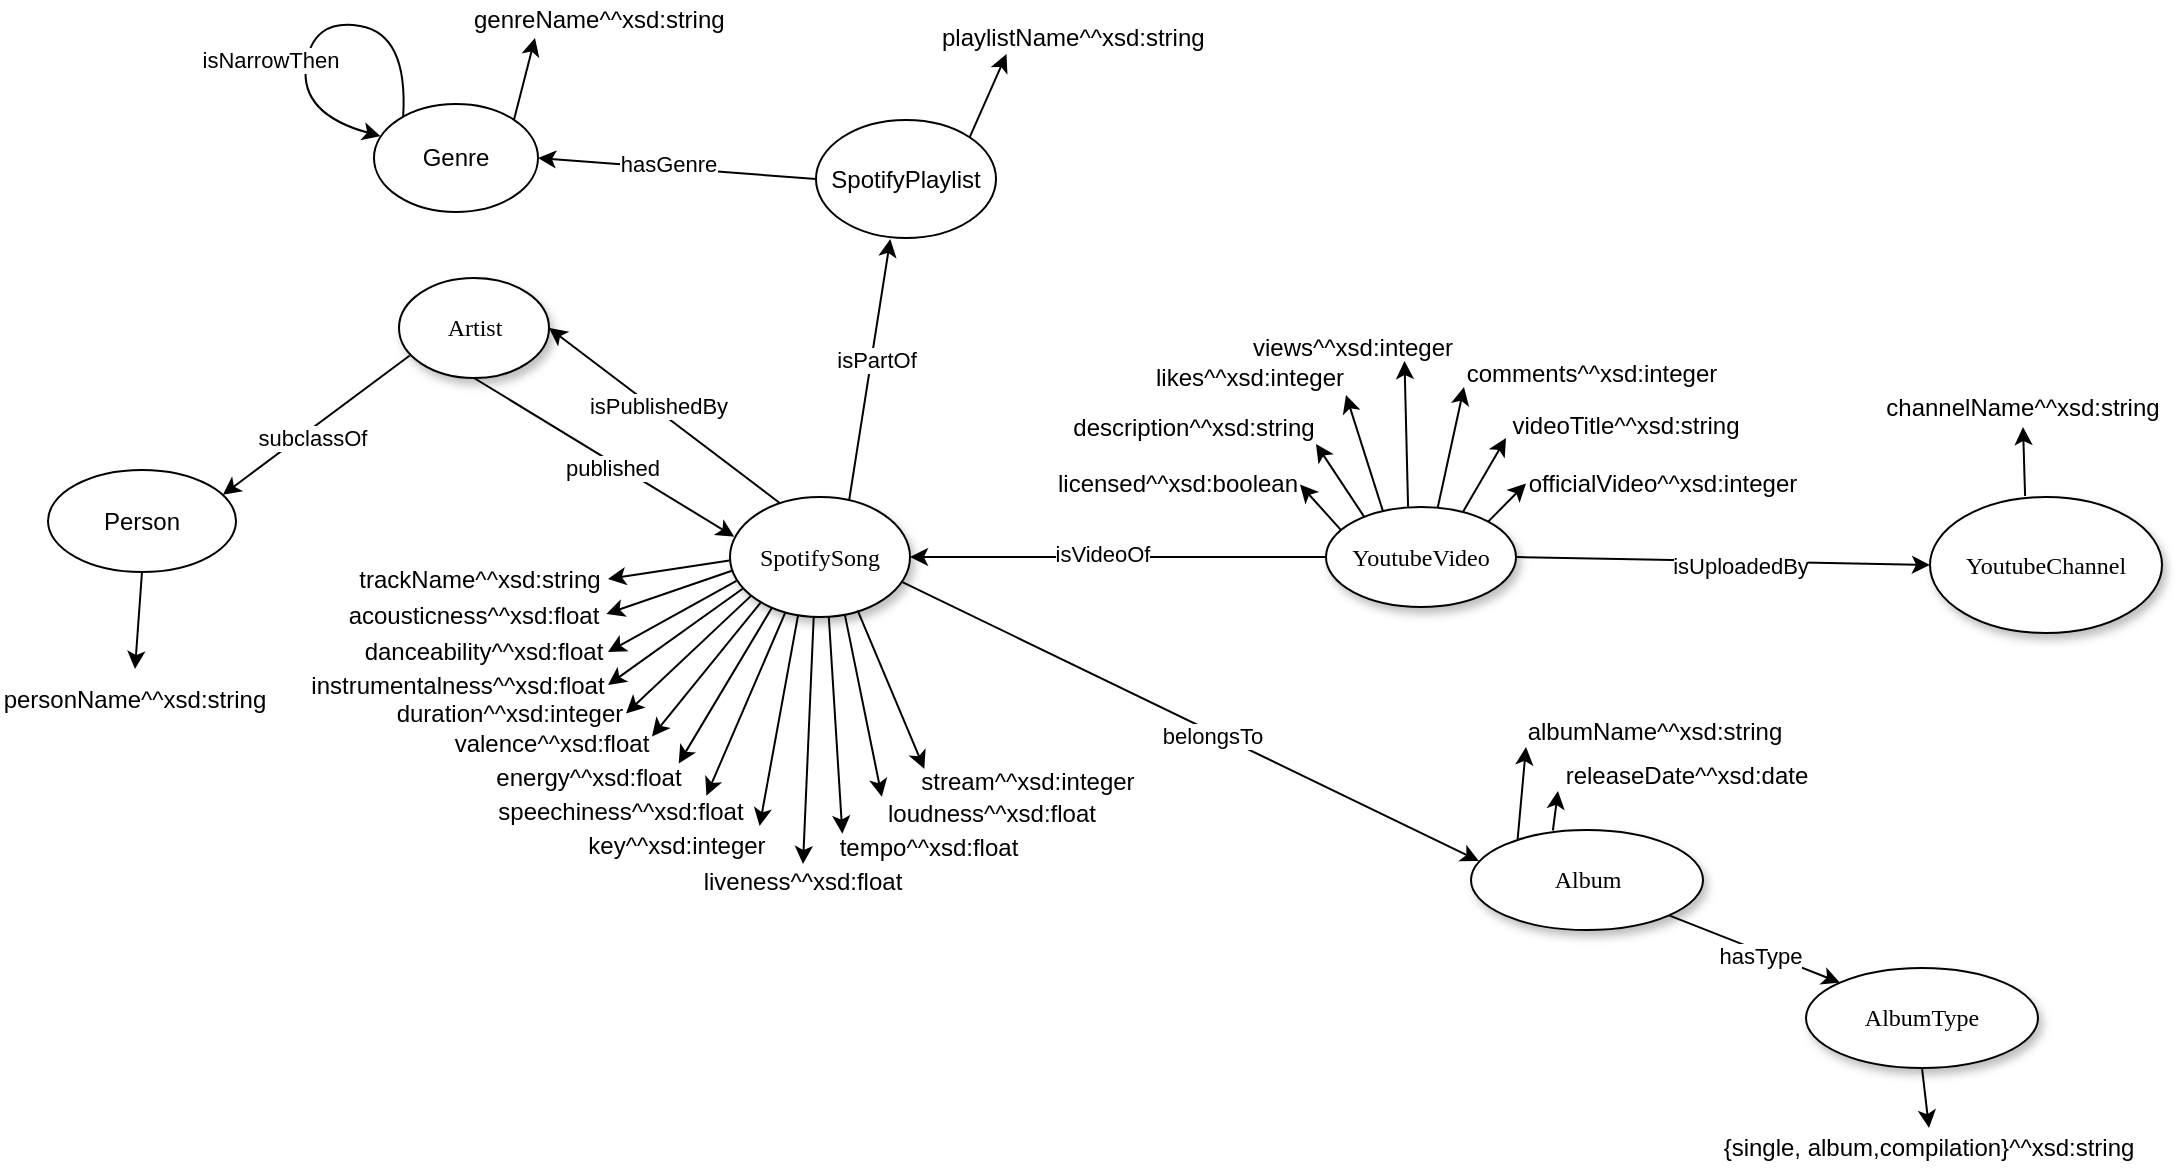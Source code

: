 <mxfile version="22.1.0" type="device">
  <diagram name="Page-1" id="42789a77-a242-8287-6e28-9cd8cfd52e62">
    <mxGraphModel dx="2150" dy="883" grid="0" gridSize="10" guides="1" tooltips="1" connect="1" arrows="1" fold="1" page="1" pageScale="1" pageWidth="1100" pageHeight="850" background="none" math="0" shadow="0">
      <root>
        <mxCell id="0" />
        <mxCell id="1" parent="0" />
        <mxCell id="1ea317790d2ca983-1" value="SpotifySong" style="ellipse;whiteSpace=wrap;html=1;rounded=0;shadow=1;comic=0;labelBackgroundColor=none;strokeWidth=1;fontFamily=Verdana;fontSize=12;align=center;" parent="1" vertex="1">
          <mxGeometry x="370" y="368.5" width="90" height="60" as="geometry" />
        </mxCell>
        <mxCell id="1ea317790d2ca983-2" value="&lt;span&gt;Album&lt;br&gt;&lt;/span&gt;" style="ellipse;whiteSpace=wrap;html=1;rounded=0;shadow=1;comic=0;labelBackgroundColor=none;strokeWidth=1;fontFamily=Verdana;fontSize=12;align=center;" parent="1" vertex="1">
          <mxGeometry x="740.5" y="535" width="116" height="50" as="geometry" />
        </mxCell>
        <mxCell id="1ea317790d2ca983-3" value="&lt;span&gt;Artist&lt;/span&gt;" style="ellipse;whiteSpace=wrap;html=1;rounded=0;shadow=1;comic=0;labelBackgroundColor=none;strokeWidth=1;fontFamily=Verdana;fontSize=12;align=center;" parent="1" vertex="1">
          <mxGeometry x="204.5" y="259" width="75" height="50" as="geometry" />
        </mxCell>
        <mxCell id="1ea317790d2ca983-9" value="YoutubeVideo" style="ellipse;whiteSpace=wrap;html=1;rounded=0;shadow=1;comic=0;labelBackgroundColor=none;strokeWidth=1;fontFamily=Verdana;fontSize=12;align=center;" parent="1" vertex="1">
          <mxGeometry x="668" y="373.5" width="95" height="50" as="geometry" />
        </mxCell>
        <mxCell id="1ea317790d2ca983-10" value="YoutubeChannel" style="ellipse;whiteSpace=wrap;html=1;rounded=0;shadow=1;comic=0;labelBackgroundColor=none;strokeWidth=1;fontFamily=Verdana;fontSize=12;align=center;" parent="1" vertex="1">
          <mxGeometry x="970" y="368.5" width="116" height="68" as="geometry" />
        </mxCell>
        <mxCell id="-lhkFG2HZT-Equ-z4yoy-32" value="channelName^^xsd:string" style="text;html=1;strokeColor=none;fillColor=none;align=center;verticalAlign=middle;whiteSpace=wrap;rounded=0;" parent="1" vertex="1">
          <mxGeometry x="943" y="313.5" width="147" height="20" as="geometry" />
        </mxCell>
        <mxCell id="S50ukumy_6wNUcAdJBcb-45" style="rounded=0;orthogonalLoop=1;jettySize=auto;html=1;exitX=1;exitY=0;exitDx=0;exitDy=0;entryX=0.25;entryY=1;entryDx=0;entryDy=0;" parent="1" source="fviccIfsdbxI5g3kTzcu-1" target="fviccIfsdbxI5g3kTzcu-7" edge="1">
          <mxGeometry relative="1" as="geometry" />
        </mxCell>
        <mxCell id="fviccIfsdbxI5g3kTzcu-1" value="Genre" style="ellipse;whiteSpace=wrap;html=1;" parent="1" vertex="1">
          <mxGeometry x="192" y="172" width="82" height="54" as="geometry" />
        </mxCell>
        <mxCell id="fviccIfsdbxI5g3kTzcu-4" value="Person" style="ellipse;whiteSpace=wrap;html=1;" parent="1" vertex="1">
          <mxGeometry x="29" y="355" width="94" height="51" as="geometry" />
        </mxCell>
        <mxCell id="fviccIfsdbxI5g3kTzcu-5" value="" style="endArrow=classic;html=1;rounded=0;exitX=0.072;exitY=0.775;exitDx=0;exitDy=0;entryX=0.93;entryY=0.243;entryDx=0;entryDy=0;entryPerimeter=0;exitPerimeter=0;" parent="1" source="1ea317790d2ca983-3" target="fviccIfsdbxI5g3kTzcu-4" edge="1">
          <mxGeometry width="50" height="50" relative="1" as="geometry">
            <mxPoint x="196.162" y="281.704" as="sourcePoint" />
            <mxPoint x="578" y="424.5" as="targetPoint" />
          </mxGeometry>
        </mxCell>
        <mxCell id="fviccIfsdbxI5g3kTzcu-6" value="subclassOf" style="edgeLabel;html=1;align=center;verticalAlign=middle;resizable=0;points=[];" parent="fviccIfsdbxI5g3kTzcu-5" vertex="1" connectable="0">
          <mxGeometry x="0.1" y="3" relative="1" as="geometry">
            <mxPoint as="offset" />
          </mxGeometry>
        </mxCell>
        <mxCell id="fviccIfsdbxI5g3kTzcu-7" value="genreName^^xsd:string" style="text;html=1;strokeColor=none;fillColor=none;align=left;verticalAlign=middle;whiteSpace=wrap;rounded=0;" parent="1" vertex="1">
          <mxGeometry x="240" y="120" width="130" height="19" as="geometry" />
        </mxCell>
        <mxCell id="fviccIfsdbxI5g3kTzcu-9" value="personName^^xsd:string" style="text;html=1;strokeColor=none;fillColor=none;align=center;verticalAlign=middle;whiteSpace=wrap;rounded=0;" parent="1" vertex="1">
          <mxGeometry x="5" y="454.5" width="135" height="30" as="geometry" />
        </mxCell>
        <mxCell id="S50ukumy_6wNUcAdJBcb-42" style="rounded=0;orthogonalLoop=1;jettySize=auto;html=1;exitX=1;exitY=0;exitDx=0;exitDy=0;entryX=0.25;entryY=1;entryDx=0;entryDy=0;" parent="1" source="fviccIfsdbxI5g3kTzcu-11" target="S50ukumy_6wNUcAdJBcb-41" edge="1">
          <mxGeometry relative="1" as="geometry" />
        </mxCell>
        <mxCell id="fviccIfsdbxI5g3kTzcu-11" value="SpotifyPlaylist" style="ellipse;whiteSpace=wrap;html=1;" parent="1" vertex="1">
          <mxGeometry x="413" y="180" width="90" height="59" as="geometry" />
        </mxCell>
        <mxCell id="fviccIfsdbxI5g3kTzcu-14" value="" style="endArrow=classic;html=1;rounded=0;exitX=0.662;exitY=0.026;exitDx=0;exitDy=0;exitPerimeter=0;entryX=0.413;entryY=1.009;entryDx=0;entryDy=0;entryPerimeter=0;" parent="1" source="1ea317790d2ca983-1" target="fviccIfsdbxI5g3kTzcu-11" edge="1">
          <mxGeometry width="50" height="50" relative="1" as="geometry">
            <mxPoint x="524" y="384" as="sourcePoint" />
            <mxPoint x="574" y="334" as="targetPoint" />
          </mxGeometry>
        </mxCell>
        <mxCell id="fviccIfsdbxI5g3kTzcu-15" value="isPartOf" style="edgeLabel;html=1;align=center;verticalAlign=middle;resizable=0;points=[];" parent="fviccIfsdbxI5g3kTzcu-14" vertex="1" connectable="0">
          <mxGeometry x="0.076" y="-2" relative="1" as="geometry">
            <mxPoint as="offset" />
          </mxGeometry>
        </mxCell>
        <mxCell id="fviccIfsdbxI5g3kTzcu-20" value="" style="curved=1;endArrow=classic;html=1;rounded=0;exitX=0.178;exitY=0.113;exitDx=0;exitDy=0;exitPerimeter=0;entryX=0.04;entryY=0.298;entryDx=0;entryDy=0;entryPerimeter=0;" parent="1" source="fviccIfsdbxI5g3kTzcu-1" target="fviccIfsdbxI5g3kTzcu-1" edge="1">
          <mxGeometry width="50" height="50" relative="1" as="geometry">
            <mxPoint x="226.996" y="174.812" as="sourcePoint" />
            <mxPoint x="192.31" y="203" as="targetPoint" />
            <Array as="points">
              <mxPoint x="209" y="137" />
              <mxPoint x="161" y="129" />
              <mxPoint x="155" y="177" />
            </Array>
          </mxGeometry>
        </mxCell>
        <mxCell id="fviccIfsdbxI5g3kTzcu-21" value="isNarrowThen" style="edgeLabel;html=1;align=center;verticalAlign=middle;resizable=0;points=[];" parent="fviccIfsdbxI5g3kTzcu-20" vertex="1" connectable="0">
          <mxGeometry x="-0.577" y="5" relative="1" as="geometry">
            <mxPoint x="-64" y="10" as="offset" />
          </mxGeometry>
        </mxCell>
        <mxCell id="S50ukumy_6wNUcAdJBcb-2" value="" style="endArrow=classic;html=1;rounded=0;entryX=0.5;entryY=1;entryDx=0;entryDy=0;exitX=0.41;exitY=-0.007;exitDx=0;exitDy=0;exitPerimeter=0;" parent="1" source="1ea317790d2ca983-10" target="-lhkFG2HZT-Equ-z4yoy-32" edge="1">
          <mxGeometry width="50" height="50" relative="1" as="geometry">
            <mxPoint x="893" y="421" as="sourcePoint" />
            <mxPoint x="943" y="371" as="targetPoint" />
          </mxGeometry>
        </mxCell>
        <mxCell id="S50ukumy_6wNUcAdJBcb-4" value="comments^^xsd:integer" style="text;html=1;strokeColor=none;fillColor=none;align=center;verticalAlign=middle;whiteSpace=wrap;rounded=0;" parent="1" vertex="1">
          <mxGeometry x="737" y="300.5" width="128" height="13" as="geometry" />
        </mxCell>
        <mxCell id="S50ukumy_6wNUcAdJBcb-5" value="description^^xsd:string" style="text;html=1;strokeColor=none;fillColor=none;align=center;verticalAlign=middle;whiteSpace=wrap;rounded=0;" parent="1" vertex="1">
          <mxGeometry x="541" y="326" width="122" height="16" as="geometry" />
        </mxCell>
        <mxCell id="S50ukumy_6wNUcAdJBcb-6" value="licensed^^xsd:boolean" style="text;html=1;strokeColor=none;fillColor=none;align=center;verticalAlign=middle;whiteSpace=wrap;rounded=0;" parent="1" vertex="1">
          <mxGeometry x="533" y="355" width="122" height="14.5" as="geometry" />
        </mxCell>
        <mxCell id="S50ukumy_6wNUcAdJBcb-7" value="likes^^xsd:integer" style="text;html=1;strokeColor=none;fillColor=none;align=center;verticalAlign=middle;whiteSpace=wrap;rounded=0;" parent="1" vertex="1">
          <mxGeometry x="582" y="300.5" width="96" height="17" as="geometry" />
        </mxCell>
        <mxCell id="S50ukumy_6wNUcAdJBcb-17" value="" style="rounded=0;orthogonalLoop=1;jettySize=auto;html=1;entryX=0;entryY=1;entryDx=0;entryDy=0;exitX=0.722;exitY=0.045;exitDx=0;exitDy=0;exitPerimeter=0;" parent="1" source="1ea317790d2ca983-9" target="S50ukumy_6wNUcAdJBcb-10" edge="1">
          <mxGeometry relative="1" as="geometry" />
        </mxCell>
        <mxCell id="S50ukumy_6wNUcAdJBcb-8" value="officialVideo^^xsd:integer" style="text;html=1;strokeColor=none;fillColor=none;align=center;verticalAlign=middle;whiteSpace=wrap;rounded=0;" parent="1" vertex="1">
          <mxGeometry x="768" y="354" width="137" height="15.5" as="geometry" />
        </mxCell>
        <mxCell id="S50ukumy_6wNUcAdJBcb-9" value="views^^xsd:integer" style="text;html=1;strokeColor=none;fillColor=none;align=center;verticalAlign=middle;whiteSpace=wrap;rounded=0;" parent="1" vertex="1">
          <mxGeometry x="630" y="287.5" width="103" height="13" as="geometry" />
        </mxCell>
        <mxCell id="S50ukumy_6wNUcAdJBcb-10" value="videoTitle^^xsd:string" style="text;html=1;strokeColor=none;fillColor=none;align=center;verticalAlign=middle;whiteSpace=wrap;rounded=0;" parent="1" vertex="1">
          <mxGeometry x="758" y="326" width="120" height="13" as="geometry" />
        </mxCell>
        <mxCell id="S50ukumy_6wNUcAdJBcb-11" value="" style="endArrow=classic;html=1;rounded=0;exitX=0.078;exitY=0.229;exitDx=0;exitDy=0;exitPerimeter=0;entryX=1;entryY=0.5;entryDx=0;entryDy=0;" parent="1" source="1ea317790d2ca983-9" target="S50ukumy_6wNUcAdJBcb-6" edge="1">
          <mxGeometry width="50" height="50" relative="1" as="geometry">
            <mxPoint x="604" y="503" as="sourcePoint" />
            <mxPoint x="628" y="379" as="targetPoint" />
          </mxGeometry>
        </mxCell>
        <mxCell id="S50ukumy_6wNUcAdJBcb-12" value="" style="endArrow=classic;html=1;rounded=0;exitX=0.202;exitY=0.101;exitDx=0;exitDy=0;entryX=1;entryY=1;entryDx=0;entryDy=0;exitPerimeter=0;" parent="1" source="1ea317790d2ca983-9" target="S50ukumy_6wNUcAdJBcb-5" edge="1">
          <mxGeometry width="50" height="50" relative="1" as="geometry">
            <mxPoint x="684" y="394" as="sourcePoint" />
            <mxPoint x="678" y="335" as="targetPoint" />
          </mxGeometry>
        </mxCell>
        <mxCell id="S50ukumy_6wNUcAdJBcb-13" value="" style="endArrow=classic;html=1;rounded=0;exitX=0.299;exitY=0.037;exitDx=0;exitDy=0;entryX=1;entryY=1;entryDx=0;entryDy=0;exitPerimeter=0;" parent="1" source="1ea317790d2ca983-9" target="S50ukumy_6wNUcAdJBcb-7" edge="1">
          <mxGeometry width="50" height="50" relative="1" as="geometry">
            <mxPoint x="699" y="384" as="sourcePoint" />
            <mxPoint x="674" y="354" as="targetPoint" />
          </mxGeometry>
        </mxCell>
        <mxCell id="S50ukumy_6wNUcAdJBcb-14" value="" style="endArrow=classic;html=1;rounded=0;entryX=0.75;entryY=1;entryDx=0;entryDy=0;exitX=0.432;exitY=-0.002;exitDx=0;exitDy=0;exitPerimeter=0;" parent="1" source="1ea317790d2ca983-9" target="S50ukumy_6wNUcAdJBcb-9" edge="1">
          <mxGeometry width="50" height="50" relative="1" as="geometry">
            <mxPoint x="704" y="372" as="sourcePoint" />
            <mxPoint x="673.5" y="306" as="targetPoint" />
          </mxGeometry>
        </mxCell>
        <mxCell id="S50ukumy_6wNUcAdJBcb-16" value="" style="endArrow=classic;html=1;rounded=0;entryX=0;entryY=0.5;entryDx=0;entryDy=0;exitX=1;exitY=0;exitDx=0;exitDy=0;" parent="1" source="1ea317790d2ca983-9" target="S50ukumy_6wNUcAdJBcb-8" edge="1">
          <mxGeometry width="50" height="50" relative="1" as="geometry">
            <mxPoint x="711" y="386" as="sourcePoint" />
            <mxPoint x="698" y="315" as="targetPoint" />
          </mxGeometry>
        </mxCell>
        <mxCell id="S50ukumy_6wNUcAdJBcb-18" value="" style="endArrow=classic;html=1;rounded=0;entryX=0;entryY=1;entryDx=0;entryDy=0;exitX=0.588;exitY=0.007;exitDx=0;exitDy=0;exitPerimeter=0;" parent="1" source="1ea317790d2ca983-9" target="S50ukumy_6wNUcAdJBcb-4" edge="1">
          <mxGeometry width="50" height="50" relative="1" as="geometry">
            <mxPoint x="724" y="373" as="sourcePoint" />
            <mxPoint x="698" y="315" as="targetPoint" />
          </mxGeometry>
        </mxCell>
        <mxCell id="S50ukumy_6wNUcAdJBcb-19" value="" style="endArrow=classic;html=1;rounded=0;exitX=1;exitY=0.5;exitDx=0;exitDy=0;entryX=0;entryY=0.5;entryDx=0;entryDy=0;" parent="1" source="1ea317790d2ca983-9" target="1ea317790d2ca983-10" edge="1">
          <mxGeometry width="50" height="50" relative="1" as="geometry">
            <mxPoint x="449" y="384" as="sourcePoint" />
            <mxPoint x="791" y="425" as="targetPoint" />
          </mxGeometry>
        </mxCell>
        <mxCell id="S50ukumy_6wNUcAdJBcb-20" value="isUploadedBy" style="edgeLabel;html=1;align=center;verticalAlign=middle;resizable=0;points=[];" parent="S50ukumy_6wNUcAdJBcb-19" vertex="1" connectable="0">
          <mxGeometry x="0.076" y="-2" relative="1" as="geometry">
            <mxPoint as="offset" />
          </mxGeometry>
        </mxCell>
        <mxCell id="S50ukumy_6wNUcAdJBcb-21" value="" style="endArrow=classic;html=1;rounded=0;exitX=0;exitY=0.5;exitDx=0;exitDy=0;entryX=1;entryY=0.5;entryDx=0;entryDy=0;" parent="1" source="1ea317790d2ca983-9" target="1ea317790d2ca983-1" edge="1">
          <mxGeometry width="50" height="50" relative="1" as="geometry">
            <mxPoint x="773" y="409" as="sourcePoint" />
            <mxPoint x="612" y="407" as="targetPoint" />
          </mxGeometry>
        </mxCell>
        <mxCell id="S50ukumy_6wNUcAdJBcb-22" value="isVideoOf" style="edgeLabel;html=1;align=center;verticalAlign=middle;resizable=0;points=[];" parent="S50ukumy_6wNUcAdJBcb-21" vertex="1" connectable="0">
          <mxGeometry x="0.076" y="-2" relative="1" as="geometry">
            <mxPoint as="offset" />
          </mxGeometry>
        </mxCell>
        <mxCell id="S50ukumy_6wNUcAdJBcb-23" value="" style="endArrow=classic;html=1;rounded=0;exitX=0.958;exitY=0.709;exitDx=0;exitDy=0;entryX=0.034;entryY=0.31;entryDx=0;entryDy=0;exitPerimeter=0;entryPerimeter=0;" parent="1" source="1ea317790d2ca983-1" target="1ea317790d2ca983-2" edge="1">
          <mxGeometry width="50" height="50" relative="1" as="geometry">
            <mxPoint x="678" y="409" as="sourcePoint" />
            <mxPoint x="470" y="409" as="targetPoint" />
          </mxGeometry>
        </mxCell>
        <mxCell id="S50ukumy_6wNUcAdJBcb-24" value="belongsTo" style="edgeLabel;html=1;align=center;verticalAlign=middle;resizable=0;points=[];" parent="S50ukumy_6wNUcAdJBcb-23" vertex="1" connectable="0">
          <mxGeometry x="0.076" y="-2" relative="1" as="geometry">
            <mxPoint as="offset" />
          </mxGeometry>
        </mxCell>
        <mxCell id="S50ukumy_6wNUcAdJBcb-25" value="albumName^^xsd:string" style="text;html=1;strokeColor=none;fillColor=none;align=center;verticalAlign=middle;whiteSpace=wrap;rounded=0;" parent="1" vertex="1">
          <mxGeometry x="768" y="471" width="129" height="30" as="geometry" />
        </mxCell>
        <mxCell id="S50ukumy_6wNUcAdJBcb-26" value="releaseDate^^xsd:date" style="text;html=1;strokeColor=none;fillColor=none;align=center;verticalAlign=middle;whiteSpace=wrap;rounded=0;" parent="1" vertex="1">
          <mxGeometry x="784" y="493" width="129" height="30" as="geometry" />
        </mxCell>
        <mxCell id="S50ukumy_6wNUcAdJBcb-27" value="" style="endArrow=classic;html=1;rounded=0;entryX=0;entryY=0.75;entryDx=0;entryDy=0;exitX=0.201;exitY=0.091;exitDx=0;exitDy=0;exitPerimeter=0;" parent="1" source="1ea317790d2ca983-2" target="S50ukumy_6wNUcAdJBcb-25" edge="1">
          <mxGeometry width="50" height="50" relative="1" as="geometry">
            <mxPoint x="759" y="391" as="sourcePoint" />
            <mxPoint x="776" y="369" as="targetPoint" />
            <Array as="points" />
          </mxGeometry>
        </mxCell>
        <mxCell id="S50ukumy_6wNUcAdJBcb-28" value="" style="endArrow=classic;html=1;rounded=0;exitX=0.353;exitY=0.005;exitDx=0;exitDy=0;exitPerimeter=0;entryX=0;entryY=0.75;entryDx=0;entryDy=0;" parent="1" source="1ea317790d2ca983-2" target="S50ukumy_6wNUcAdJBcb-26" edge="1">
          <mxGeometry width="50" height="50" relative="1" as="geometry">
            <mxPoint x="767" y="552" as="sourcePoint" />
            <mxPoint x="783" y="517" as="targetPoint" />
          </mxGeometry>
        </mxCell>
        <mxCell id="S50ukumy_6wNUcAdJBcb-29" value="&lt;span&gt;AlbumType&lt;br&gt;&lt;/span&gt;" style="ellipse;whiteSpace=wrap;html=1;rounded=0;shadow=1;comic=0;labelBackgroundColor=none;strokeWidth=1;fontFamily=Verdana;fontSize=12;align=center;" parent="1" vertex="1">
          <mxGeometry x="908" y="604" width="116" height="50" as="geometry" />
        </mxCell>
        <mxCell id="S50ukumy_6wNUcAdJBcb-31" value="" style="endArrow=classic;html=1;rounded=0;exitX=1;exitY=1;exitDx=0;exitDy=0;entryX=0;entryY=0;entryDx=0;entryDy=0;" parent="1" source="1ea317790d2ca983-2" target="S50ukumy_6wNUcAdJBcb-29" edge="1">
          <mxGeometry width="50" height="50" relative="1" as="geometry">
            <mxPoint x="469" y="421" as="sourcePoint" />
            <mxPoint x="751" y="570" as="targetPoint" />
          </mxGeometry>
        </mxCell>
        <mxCell id="S50ukumy_6wNUcAdJBcb-32" value="hasType" style="edgeLabel;html=1;align=center;verticalAlign=middle;resizable=0;points=[];" parent="S50ukumy_6wNUcAdJBcb-31" vertex="1" connectable="0">
          <mxGeometry x="0.076" y="-2" relative="1" as="geometry">
            <mxPoint as="offset" />
          </mxGeometry>
        </mxCell>
        <mxCell id="S50ukumy_6wNUcAdJBcb-33" value="{single, album,compilation}^^xsd:string" style="text;html=1;strokeColor=none;fillColor=none;align=center;verticalAlign=middle;whiteSpace=wrap;rounded=0;" parent="1" vertex="1">
          <mxGeometry x="860" y="684" width="219" height="20" as="geometry" />
        </mxCell>
        <mxCell id="S50ukumy_6wNUcAdJBcb-34" value="" style="endArrow=classic;html=1;rounded=0;entryX=0.5;entryY=0;entryDx=0;entryDy=0;exitX=0.5;exitY=1;exitDx=0;exitDy=0;" parent="1" source="S50ukumy_6wNUcAdJBcb-29" target="S50ukumy_6wNUcAdJBcb-33" edge="1">
          <mxGeometry width="50" height="50" relative="1" as="geometry">
            <mxPoint x="767" y="552" as="sourcePoint" />
            <mxPoint x="766" y="511" as="targetPoint" />
          </mxGeometry>
        </mxCell>
        <mxCell id="S50ukumy_6wNUcAdJBcb-35" value="" style="endArrow=classic;html=1;rounded=0;exitX=0.5;exitY=1;exitDx=0;exitDy=0;entryX=0.5;entryY=0;entryDx=0;entryDy=0;" parent="1" source="fviccIfsdbxI5g3kTzcu-4" target="fviccIfsdbxI5g3kTzcu-9" edge="1">
          <mxGeometry width="50" height="50" relative="1" as="geometry">
            <mxPoint x="281" y="325" as="sourcePoint" />
            <mxPoint x="249" y="270" as="targetPoint" />
          </mxGeometry>
        </mxCell>
        <mxCell id="S50ukumy_6wNUcAdJBcb-37" value="" style="endArrow=classic;html=1;rounded=0;entryX=1;entryY=0.5;entryDx=0;entryDy=0;exitX=0.276;exitY=0.05;exitDx=0;exitDy=0;exitPerimeter=0;" parent="1" source="1ea317790d2ca983-1" target="1ea317790d2ca983-3" edge="1">
          <mxGeometry width="50" height="50" relative="1" as="geometry">
            <mxPoint x="387" y="371" as="sourcePoint" />
            <mxPoint x="365" y="221" as="targetPoint" />
          </mxGeometry>
        </mxCell>
        <mxCell id="S50ukumy_6wNUcAdJBcb-38" value="isPublishedBy" style="edgeLabel;html=1;align=center;verticalAlign=middle;resizable=0;points=[];" parent="S50ukumy_6wNUcAdJBcb-37" vertex="1" connectable="0">
          <mxGeometry x="0.076" y="-2" relative="1" as="geometry">
            <mxPoint as="offset" />
          </mxGeometry>
        </mxCell>
        <mxCell id="S50ukumy_6wNUcAdJBcb-39" value="" style="endArrow=classic;html=1;rounded=0;exitX=0.5;exitY=1;exitDx=0;exitDy=0;entryX=0.024;entryY=0.331;entryDx=0;entryDy=0;entryPerimeter=0;" parent="1" source="1ea317790d2ca983-3" target="1ea317790d2ca983-1" edge="1">
          <mxGeometry width="50" height="50" relative="1" as="geometry">
            <mxPoint x="350" y="416" as="sourcePoint" />
            <mxPoint x="219" y="331" as="targetPoint" />
          </mxGeometry>
        </mxCell>
        <mxCell id="S50ukumy_6wNUcAdJBcb-40" value="published" style="edgeLabel;html=1;align=center;verticalAlign=middle;resizable=0;points=[];" parent="S50ukumy_6wNUcAdJBcb-39" vertex="1" connectable="0">
          <mxGeometry x="0.076" y="-2" relative="1" as="geometry">
            <mxPoint as="offset" />
          </mxGeometry>
        </mxCell>
        <mxCell id="S50ukumy_6wNUcAdJBcb-41" value="playlistName^^xsd:string" style="text;html=1;strokeColor=none;fillColor=none;align=left;verticalAlign=middle;whiteSpace=wrap;rounded=0;" parent="1" vertex="1">
          <mxGeometry x="474" y="130" width="137" height="17" as="geometry" />
        </mxCell>
        <mxCell id="S50ukumy_6wNUcAdJBcb-43" value="" style="endArrow=classic;html=1;rounded=0;exitX=0;exitY=0.5;exitDx=0;exitDy=0;entryX=1;entryY=0.5;entryDx=0;entryDy=0;" parent="1" source="fviccIfsdbxI5g3kTzcu-11" target="fviccIfsdbxI5g3kTzcu-1" edge="1">
          <mxGeometry width="50" height="50" relative="1" as="geometry">
            <mxPoint x="449" y="384" as="sourcePoint" />
            <mxPoint x="458" y="246" as="targetPoint" />
          </mxGeometry>
        </mxCell>
        <mxCell id="S50ukumy_6wNUcAdJBcb-44" value="hasGenre" style="edgeLabel;html=1;align=center;verticalAlign=middle;resizable=0;points=[];" parent="S50ukumy_6wNUcAdJBcb-43" vertex="1" connectable="0">
          <mxGeometry x="0.076" y="-2" relative="1" as="geometry">
            <mxPoint as="offset" />
          </mxGeometry>
        </mxCell>
        <mxCell id="S50ukumy_6wNUcAdJBcb-46" value="acousticness^^xsd:float" style="text;html=1;strokeColor=none;fillColor=none;align=center;verticalAlign=middle;whiteSpace=wrap;rounded=0;" parent="1" vertex="1">
          <mxGeometry x="175" y="418.5" width="134" height="18" as="geometry" />
        </mxCell>
        <mxCell id="S50ukumy_6wNUcAdJBcb-47" value="danceability^^xsd:float" style="text;html=1;strokeColor=none;fillColor=none;align=center;verticalAlign=middle;whiteSpace=wrap;rounded=0;" parent="1" vertex="1">
          <mxGeometry x="183.5" y="436.5" width="125.5" height="19" as="geometry" />
        </mxCell>
        <mxCell id="S50ukumy_6wNUcAdJBcb-48" value="duration^^xsd:integer" style="text;html=1;strokeColor=none;fillColor=none;align=center;verticalAlign=middle;whiteSpace=wrap;rounded=0;" parent="1" vertex="1">
          <mxGeometry x="202" y="469" width="116" height="15.5" as="geometry" />
        </mxCell>
        <mxCell id="S50ukumy_6wNUcAdJBcb-49" value="energy^^xsd:float" style="text;html=1;strokeColor=none;fillColor=none;align=center;verticalAlign=middle;whiteSpace=wrap;rounded=0;" parent="1" vertex="1">
          <mxGeometry x="249" y="501" width="101" height="15" as="geometry" />
        </mxCell>
        <mxCell id="S50ukumy_6wNUcAdJBcb-50" value="instrumentalness^^xsd:float" style="text;html=1;strokeColor=none;fillColor=none;align=center;verticalAlign=middle;whiteSpace=wrap;rounded=0;" parent="1" vertex="1">
          <mxGeometry x="159" y="454.5" width="150" height="16" as="geometry" />
        </mxCell>
        <mxCell id="S50ukumy_6wNUcAdJBcb-51" value="key^^xsd:integer" style="text;html=1;strokeColor=none;fillColor=none;align=center;verticalAlign=middle;whiteSpace=wrap;rounded=0;" parent="1" vertex="1">
          <mxGeometry x="297" y="534" width="93" height="17" as="geometry" />
        </mxCell>
        <mxCell id="S50ukumy_6wNUcAdJBcb-52" value="liveness^^xsd:float" style="text;html=1;strokeColor=none;fillColor=none;align=center;verticalAlign=middle;whiteSpace=wrap;rounded=0;" parent="1" vertex="1">
          <mxGeometry x="353" y="552" width="107" height="18" as="geometry" />
        </mxCell>
        <mxCell id="S50ukumy_6wNUcAdJBcb-53" value="loudness^^xsd:float" style="text;html=1;strokeColor=none;fillColor=none;align=center;verticalAlign=middle;whiteSpace=wrap;rounded=0;" parent="1" vertex="1">
          <mxGeometry x="444" y="518" width="114" height="18" as="geometry" />
        </mxCell>
        <mxCell id="S50ukumy_6wNUcAdJBcb-54" value="speechiness^^xsd:float" style="text;html=1;strokeColor=none;fillColor=none;align=center;verticalAlign=middle;whiteSpace=wrap;rounded=0;" parent="1" vertex="1">
          <mxGeometry x="251" y="518" width="129" height="16" as="geometry" />
        </mxCell>
        <mxCell id="S50ukumy_6wNUcAdJBcb-55" value="stream^^xsd:integer" style="text;html=1;strokeColor=none;fillColor=none;align=center;verticalAlign=middle;whiteSpace=wrap;rounded=0;" parent="1" vertex="1">
          <mxGeometry x="463" y="504" width="112" height="14" as="geometry" />
        </mxCell>
        <mxCell id="S50ukumy_6wNUcAdJBcb-56" value="tempo^^xsd:float" style="text;html=1;strokeColor=none;fillColor=none;align=center;verticalAlign=middle;whiteSpace=wrap;rounded=0;" parent="1" vertex="1">
          <mxGeometry x="422" y="536" width="95" height="15" as="geometry" />
        </mxCell>
        <mxCell id="S50ukumy_6wNUcAdJBcb-57" value="valence^^xsd:float" style="text;html=1;strokeColor=none;fillColor=none;align=center;verticalAlign=middle;whiteSpace=wrap;rounded=0;" parent="1" vertex="1">
          <mxGeometry x="231" y="484.5" width="100" height="15" as="geometry" />
        </mxCell>
        <mxCell id="S50ukumy_6wNUcAdJBcb-58" value="trackName^^xsd:string" style="text;html=1;strokeColor=none;fillColor=none;align=center;verticalAlign=middle;whiteSpace=wrap;rounded=0;" parent="1" vertex="1">
          <mxGeometry x="181" y="399" width="128" height="21" as="geometry" />
        </mxCell>
        <mxCell id="S50ukumy_6wNUcAdJBcb-61" style="rounded=0;orthogonalLoop=1;jettySize=auto;html=1;exitX=-0.003;exitY=0.529;exitDx=0;exitDy=0;entryX=1;entryY=0.5;entryDx=0;entryDy=0;exitPerimeter=0;" parent="1" source="1ea317790d2ca983-1" target="S50ukumy_6wNUcAdJBcb-58" edge="1">
          <mxGeometry relative="1" as="geometry">
            <mxPoint x="386" y="485.5" as="sourcePoint" />
            <mxPoint x="403" y="442.5" as="targetPoint" />
          </mxGeometry>
        </mxCell>
        <mxCell id="S50ukumy_6wNUcAdJBcb-62" style="rounded=0;orthogonalLoop=1;jettySize=auto;html=1;exitX=0.015;exitY=0.613;exitDx=0;exitDy=0;entryX=0.994;entryY=0.469;entryDx=0;entryDy=0;exitPerimeter=0;entryPerimeter=0;" parent="1" source="1ea317790d2ca983-1" target="S50ukumy_6wNUcAdJBcb-46" edge="1">
          <mxGeometry relative="1" as="geometry">
            <mxPoint x="380" y="409" as="sourcePoint" />
            <mxPoint x="339" y="440" as="targetPoint" />
          </mxGeometry>
        </mxCell>
        <mxCell id="S50ukumy_6wNUcAdJBcb-63" style="rounded=0;orthogonalLoop=1;jettySize=auto;html=1;exitX=0.036;exitY=0.699;exitDx=0;exitDy=0;entryX=1;entryY=0.5;entryDx=0;entryDy=0;exitPerimeter=0;" parent="1" target="S50ukumy_6wNUcAdJBcb-47" edge="1" source="1ea317790d2ca983-1">
          <mxGeometry relative="1" as="geometry">
            <mxPoint x="381" y="419" as="sourcePoint" />
            <mxPoint x="339" y="455" as="targetPoint" />
          </mxGeometry>
        </mxCell>
        <mxCell id="S50ukumy_6wNUcAdJBcb-64" style="rounded=0;orthogonalLoop=1;jettySize=auto;html=1;exitX=0.074;exitY=0.76;exitDx=0;exitDy=0;entryX=1;entryY=0.5;entryDx=0;entryDy=0;exitPerimeter=0;" parent="1" source="1ea317790d2ca983-1" target="S50ukumy_6wNUcAdJBcb-50" edge="1">
          <mxGeometry relative="1" as="geometry">
            <mxPoint x="391" y="429" as="sourcePoint" />
            <mxPoint x="345" y="474" as="targetPoint" />
          </mxGeometry>
        </mxCell>
        <mxCell id="S50ukumy_6wNUcAdJBcb-65" style="rounded=0;orthogonalLoop=1;jettySize=auto;html=1;exitX=0.115;exitY=0.826;exitDx=0;exitDy=0;exitPerimeter=0;entryX=1;entryY=0.5;entryDx=0;entryDy=0;" parent="1" source="1ea317790d2ca983-1" edge="1" target="S50ukumy_6wNUcAdJBcb-48">
          <mxGeometry relative="1" as="geometry">
            <mxPoint x="402" y="434" as="sourcePoint" />
            <mxPoint x="358" y="496" as="targetPoint" />
          </mxGeometry>
        </mxCell>
        <mxCell id="S50ukumy_6wNUcAdJBcb-66" style="rounded=0;orthogonalLoop=1;jettySize=auto;html=1;exitX=0.169;exitY=0.883;exitDx=0;exitDy=0;exitPerimeter=0;entryX=1;entryY=0.25;entryDx=0;entryDy=0;" parent="1" source="1ea317790d2ca983-1" target="S50ukumy_6wNUcAdJBcb-57" edge="1">
          <mxGeometry relative="1" as="geometry">
            <mxPoint x="412" y="440" as="sourcePoint" />
            <mxPoint x="368" y="506" as="targetPoint" />
          </mxGeometry>
        </mxCell>
        <mxCell id="S50ukumy_6wNUcAdJBcb-67" style="rounded=0;orthogonalLoop=1;jettySize=auto;html=1;exitX=0.307;exitY=0.964;exitDx=0;exitDy=0;entryX=0.831;entryY=-0.011;entryDx=0;entryDy=0;entryPerimeter=0;exitPerimeter=0;" parent="1" source="1ea317790d2ca983-1" target="S50ukumy_6wNUcAdJBcb-54" edge="1">
          <mxGeometry relative="1" as="geometry">
            <mxPoint x="419" y="438" as="sourcePoint" />
            <mxPoint x="389" y="533" as="targetPoint" />
          </mxGeometry>
        </mxCell>
        <mxCell id="S50ukumy_6wNUcAdJBcb-68" style="rounded=0;orthogonalLoop=1;jettySize=auto;html=1;exitX=0.378;exitY=0.987;exitDx=0;exitDy=0;exitPerimeter=0;entryX=0.944;entryY=-0.059;entryDx=0;entryDy=0;entryPerimeter=0;" parent="1" source="1ea317790d2ca983-1" target="S50ukumy_6wNUcAdJBcb-51" edge="1">
          <mxGeometry relative="1" as="geometry">
            <mxPoint x="425" y="439" as="sourcePoint" />
            <mxPoint x="396" y="518" as="targetPoint" />
          </mxGeometry>
        </mxCell>
        <mxCell id="S50ukumy_6wNUcAdJBcb-69" style="rounded=0;orthogonalLoop=1;jettySize=auto;html=1;exitX=0.465;exitY=1;exitDx=0;exitDy=0;exitPerimeter=0;entryX=0.5;entryY=0;entryDx=0;entryDy=0;" parent="1" source="1ea317790d2ca983-1" target="S50ukumy_6wNUcAdJBcb-52" edge="1">
          <mxGeometry relative="1" as="geometry">
            <mxPoint x="433" y="439" as="sourcePoint" />
            <mxPoint x="400" y="579" as="targetPoint" />
          </mxGeometry>
        </mxCell>
        <mxCell id="S50ukumy_6wNUcAdJBcb-70" style="rounded=0;orthogonalLoop=1;jettySize=auto;html=1;exitX=0.549;exitY=0.998;exitDx=0;exitDy=0;exitPerimeter=0;entryX=0.044;entryY=0.055;entryDx=0;entryDy=0;entryPerimeter=0;" parent="1" source="1ea317790d2ca983-1" edge="1" target="S50ukumy_6wNUcAdJBcb-56">
          <mxGeometry relative="1" as="geometry">
            <mxPoint x="444" y="438" as="sourcePoint" />
            <mxPoint x="439" y="529" as="targetPoint" />
          </mxGeometry>
        </mxCell>
        <mxCell id="S50ukumy_6wNUcAdJBcb-72" style="rounded=0;orthogonalLoop=1;jettySize=auto;html=1;exitX=0.638;exitY=0.98;exitDx=0;exitDy=0;entryX=0.017;entryY=0.023;entryDx=0;entryDy=0;entryPerimeter=0;exitPerimeter=0;" parent="1" source="1ea317790d2ca983-1" target="S50ukumy_6wNUcAdJBcb-53" edge="1">
          <mxGeometry relative="1" as="geometry">
            <mxPoint x="449" y="436" as="sourcePoint" />
            <mxPoint x="449" y="539" as="targetPoint" />
          </mxGeometry>
        </mxCell>
        <mxCell id="S50ukumy_6wNUcAdJBcb-73" style="rounded=0;orthogonalLoop=1;jettySize=auto;html=1;exitX=0.709;exitY=0.945;exitDx=0;exitDy=0;entryX=0.037;entryY=0.033;entryDx=0;entryDy=0;entryPerimeter=0;exitPerimeter=0;" parent="1" source="1ea317790d2ca983-1" target="S50ukumy_6wNUcAdJBcb-55" edge="1">
          <mxGeometry relative="1" as="geometry">
            <mxPoint x="457" y="430" as="sourcePoint" />
            <mxPoint x="464" y="512" as="targetPoint" />
          </mxGeometry>
        </mxCell>
        <mxCell id="fbrffnhyLzxwbiboGYXu-2" value="" style="endArrow=classic;html=1;rounded=0;exitX=0.232;exitY=0.925;exitDx=0;exitDy=0;exitPerimeter=0;entryX=0.944;entryY=0.052;entryDx=0;entryDy=0;entryPerimeter=0;" edge="1" parent="1" source="1ea317790d2ca983-1" target="S50ukumy_6wNUcAdJBcb-49">
          <mxGeometry width="50" height="50" relative="1" as="geometry">
            <mxPoint x="297" y="508" as="sourcePoint" />
            <mxPoint x="347" y="458" as="targetPoint" />
          </mxGeometry>
        </mxCell>
      </root>
    </mxGraphModel>
  </diagram>
</mxfile>
